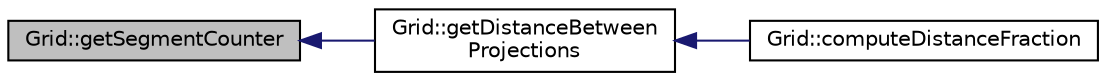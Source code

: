 digraph "Grid::getSegmentCounter"
{
 // INTERACTIVE_SVG=YES
  bgcolor="transparent";
  edge [fontname="Helvetica",fontsize="10",labelfontname="Helvetica",labelfontsize="10"];
  node [fontname="Helvetica",fontsize="10",shape=record];
  rankdir="LR";
  Node1 [label="Grid::getSegmentCounter",height=0.2,width=0.4,color="black", fillcolor="grey75", style="filled", fontcolor="black"];
  Node1 -> Node2 [dir="back",color="midnightblue",fontsize="10",style="solid",fontname="Helvetica"];
  Node2 [label="Grid::getDistanceBetween\lProjections",height=0.2,width=0.4,color="black",URL="$class_grid.html#a22e72ffe8491d3d9df45d870979a8f21"];
  Node2 -> Node3 [dir="back",color="midnightblue",fontsize="10",style="solid",fontname="Helvetica"];
  Node3 [label="Grid::computeDistanceFraction",height=0.2,width=0.4,color="black",URL="$class_grid.html#afc6f21c3514d66d3ce16765ccb97411e"];
}
